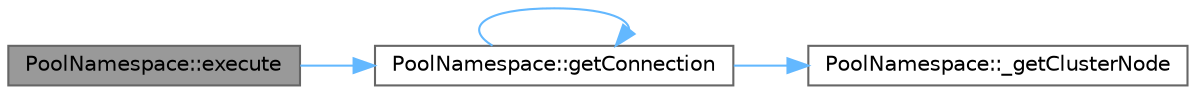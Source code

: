 digraph "PoolNamespace::execute"
{
 // INTERACTIVE_SVG=YES
 // LATEX_PDF_SIZE
  bgcolor="transparent";
  edge [fontname=Helvetica,fontsize=10,labelfontname=Helvetica,labelfontsize=10];
  node [fontname=Helvetica,fontsize=10,shape=box,height=0.2,width=0.4];
  rankdir="LR";
  Node1 [id="Node000001",label="PoolNamespace::execute",height=0.2,width=0.4,color="gray40", fillcolor="grey60", style="filled", fontcolor="black",tooltip="pool cluster execute"];
  Node1 -> Node2 [id="edge1_Node000001_Node000002",color="steelblue1",style="solid",tooltip=" "];
  Node2 [id="Node000002",label="PoolNamespace::getConnection",height=0.2,width=0.4,color="grey40", fillcolor="white", style="filled",URL="$d1/dd1/a00804_a507a16fea1143e217f35da0a607bee6f.html#a507a16fea1143e217f35da0a607bee6f",tooltip=" "];
  Node2 -> Node3 [id="edge2_Node000002_Node000003",color="steelblue1",style="solid",tooltip=" "];
  Node3 [id="Node000003",label="PoolNamespace::_getClusterNode",height=0.2,width=0.4,color="grey40", fillcolor="white", style="filled",URL="$d1/dd1/a00804_ac3f6da775ed094fd5534bc53f4a33672.html#ac3f6da775ed094fd5534bc53f4a33672",tooltip=" "];
  Node2 -> Node2 [id="edge3_Node000002_Node000002",color="steelblue1",style="solid",tooltip=" "];
}
